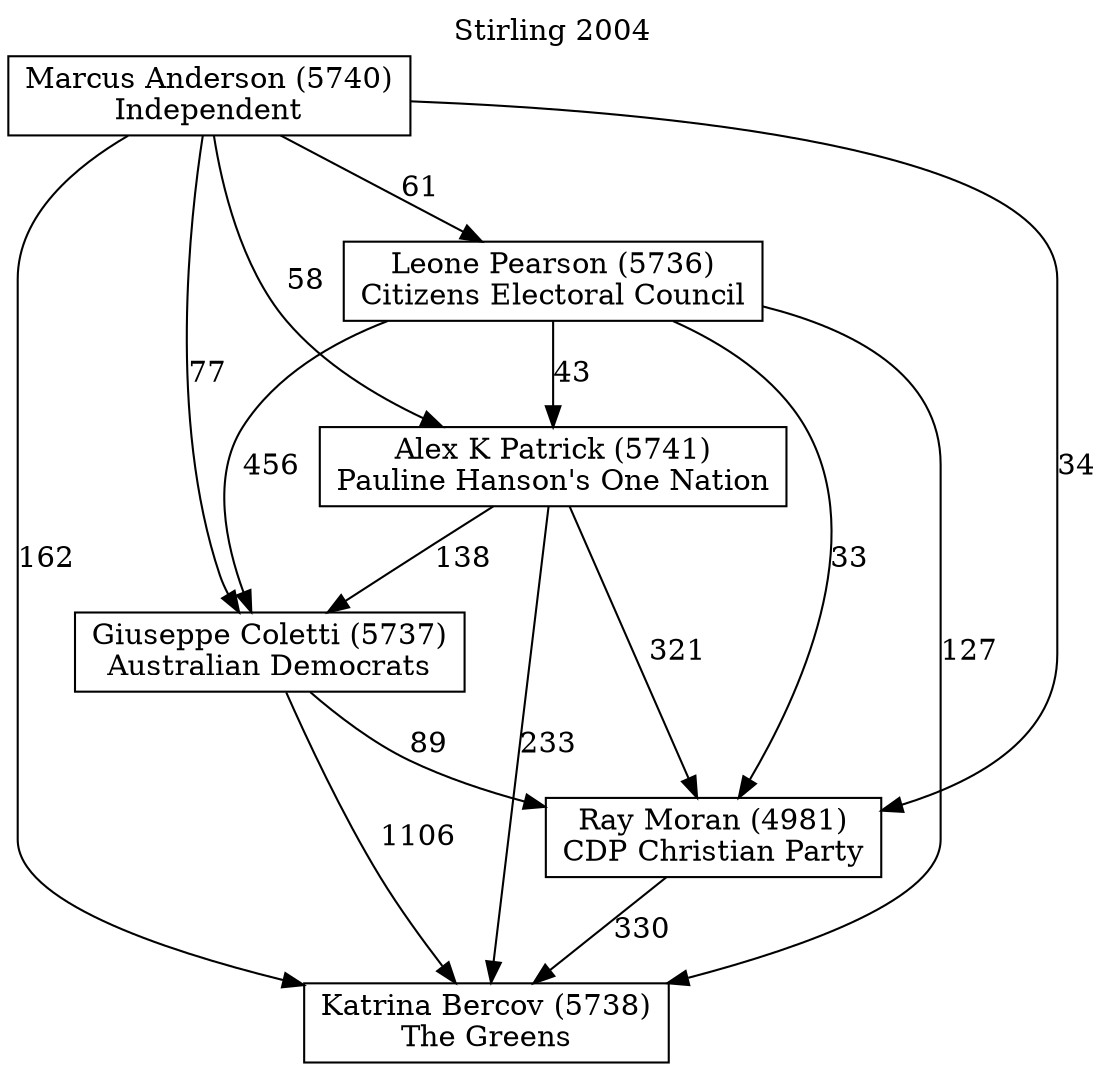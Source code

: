 // House preference flow
digraph "Katrina Bercov (5738)_Stirling_2004" {
	graph [label="Stirling 2004" labelloc=t mclimit=10]
	node [shape=box]
	"Katrina Bercov (5738)" [label="Katrina Bercov (5738)
The Greens"]
	"Ray Moran (4981)" [label="Ray Moran (4981)
CDP Christian Party"]
	"Giuseppe Coletti (5737)" [label="Giuseppe Coletti (5737)
Australian Democrats"]
	"Alex K Patrick (5741)" [label="Alex K Patrick (5741)
Pauline Hanson's One Nation"]
	"Leone Pearson (5736)" [label="Leone Pearson (5736)
Citizens Electoral Council"]
	"Marcus Anderson (5740)" [label="Marcus Anderson (5740)
Independent"]
	"Katrina Bercov (5738)" [label="Katrina Bercov (5738)
The Greens"]
	"Giuseppe Coletti (5737)" [label="Giuseppe Coletti (5737)
Australian Democrats"]
	"Alex K Patrick (5741)" [label="Alex K Patrick (5741)
Pauline Hanson's One Nation"]
	"Leone Pearson (5736)" [label="Leone Pearson (5736)
Citizens Electoral Council"]
	"Marcus Anderson (5740)" [label="Marcus Anderson (5740)
Independent"]
	"Katrina Bercov (5738)" [label="Katrina Bercov (5738)
The Greens"]
	"Alex K Patrick (5741)" [label="Alex K Patrick (5741)
Pauline Hanson's One Nation"]
	"Leone Pearson (5736)" [label="Leone Pearson (5736)
Citizens Electoral Council"]
	"Marcus Anderson (5740)" [label="Marcus Anderson (5740)
Independent"]
	"Katrina Bercov (5738)" [label="Katrina Bercov (5738)
The Greens"]
	"Leone Pearson (5736)" [label="Leone Pearson (5736)
Citizens Electoral Council"]
	"Marcus Anderson (5740)" [label="Marcus Anderson (5740)
Independent"]
	"Katrina Bercov (5738)" [label="Katrina Bercov (5738)
The Greens"]
	"Marcus Anderson (5740)" [label="Marcus Anderson (5740)
Independent"]
	"Marcus Anderson (5740)" [label="Marcus Anderson (5740)
Independent"]
	"Leone Pearson (5736)" [label="Leone Pearson (5736)
Citizens Electoral Council"]
	"Marcus Anderson (5740)" [label="Marcus Anderson (5740)
Independent"]
	"Marcus Anderson (5740)" [label="Marcus Anderson (5740)
Independent"]
	"Alex K Patrick (5741)" [label="Alex K Patrick (5741)
Pauline Hanson's One Nation"]
	"Leone Pearson (5736)" [label="Leone Pearson (5736)
Citizens Electoral Council"]
	"Marcus Anderson (5740)" [label="Marcus Anderson (5740)
Independent"]
	"Alex K Patrick (5741)" [label="Alex K Patrick (5741)
Pauline Hanson's One Nation"]
	"Marcus Anderson (5740)" [label="Marcus Anderson (5740)
Independent"]
	"Marcus Anderson (5740)" [label="Marcus Anderson (5740)
Independent"]
	"Leone Pearson (5736)" [label="Leone Pearson (5736)
Citizens Electoral Council"]
	"Marcus Anderson (5740)" [label="Marcus Anderson (5740)
Independent"]
	"Marcus Anderson (5740)" [label="Marcus Anderson (5740)
Independent"]
	"Giuseppe Coletti (5737)" [label="Giuseppe Coletti (5737)
Australian Democrats"]
	"Alex K Patrick (5741)" [label="Alex K Patrick (5741)
Pauline Hanson's One Nation"]
	"Leone Pearson (5736)" [label="Leone Pearson (5736)
Citizens Electoral Council"]
	"Marcus Anderson (5740)" [label="Marcus Anderson (5740)
Independent"]
	"Giuseppe Coletti (5737)" [label="Giuseppe Coletti (5737)
Australian Democrats"]
	"Leone Pearson (5736)" [label="Leone Pearson (5736)
Citizens Electoral Council"]
	"Marcus Anderson (5740)" [label="Marcus Anderson (5740)
Independent"]
	"Giuseppe Coletti (5737)" [label="Giuseppe Coletti (5737)
Australian Democrats"]
	"Marcus Anderson (5740)" [label="Marcus Anderson (5740)
Independent"]
	"Marcus Anderson (5740)" [label="Marcus Anderson (5740)
Independent"]
	"Leone Pearson (5736)" [label="Leone Pearson (5736)
Citizens Electoral Council"]
	"Marcus Anderson (5740)" [label="Marcus Anderson (5740)
Independent"]
	"Marcus Anderson (5740)" [label="Marcus Anderson (5740)
Independent"]
	"Alex K Patrick (5741)" [label="Alex K Patrick (5741)
Pauline Hanson's One Nation"]
	"Leone Pearson (5736)" [label="Leone Pearson (5736)
Citizens Electoral Council"]
	"Marcus Anderson (5740)" [label="Marcus Anderson (5740)
Independent"]
	"Alex K Patrick (5741)" [label="Alex K Patrick (5741)
Pauline Hanson's One Nation"]
	"Marcus Anderson (5740)" [label="Marcus Anderson (5740)
Independent"]
	"Marcus Anderson (5740)" [label="Marcus Anderson (5740)
Independent"]
	"Leone Pearson (5736)" [label="Leone Pearson (5736)
Citizens Electoral Council"]
	"Marcus Anderson (5740)" [label="Marcus Anderson (5740)
Independent"]
	"Marcus Anderson (5740)" [label="Marcus Anderson (5740)
Independent"]
	"Ray Moran (4981)" [label="Ray Moran (4981)
CDP Christian Party"]
	"Giuseppe Coletti (5737)" [label="Giuseppe Coletti (5737)
Australian Democrats"]
	"Alex K Patrick (5741)" [label="Alex K Patrick (5741)
Pauline Hanson's One Nation"]
	"Leone Pearson (5736)" [label="Leone Pearson (5736)
Citizens Electoral Council"]
	"Marcus Anderson (5740)" [label="Marcus Anderson (5740)
Independent"]
	"Ray Moran (4981)" [label="Ray Moran (4981)
CDP Christian Party"]
	"Alex K Patrick (5741)" [label="Alex K Patrick (5741)
Pauline Hanson's One Nation"]
	"Leone Pearson (5736)" [label="Leone Pearson (5736)
Citizens Electoral Council"]
	"Marcus Anderson (5740)" [label="Marcus Anderson (5740)
Independent"]
	"Ray Moran (4981)" [label="Ray Moran (4981)
CDP Christian Party"]
	"Leone Pearson (5736)" [label="Leone Pearson (5736)
Citizens Electoral Council"]
	"Marcus Anderson (5740)" [label="Marcus Anderson (5740)
Independent"]
	"Ray Moran (4981)" [label="Ray Moran (4981)
CDP Christian Party"]
	"Marcus Anderson (5740)" [label="Marcus Anderson (5740)
Independent"]
	"Marcus Anderson (5740)" [label="Marcus Anderson (5740)
Independent"]
	"Leone Pearson (5736)" [label="Leone Pearson (5736)
Citizens Electoral Council"]
	"Marcus Anderson (5740)" [label="Marcus Anderson (5740)
Independent"]
	"Marcus Anderson (5740)" [label="Marcus Anderson (5740)
Independent"]
	"Alex K Patrick (5741)" [label="Alex K Patrick (5741)
Pauline Hanson's One Nation"]
	"Leone Pearson (5736)" [label="Leone Pearson (5736)
Citizens Electoral Council"]
	"Marcus Anderson (5740)" [label="Marcus Anderson (5740)
Independent"]
	"Alex K Patrick (5741)" [label="Alex K Patrick (5741)
Pauline Hanson's One Nation"]
	"Marcus Anderson (5740)" [label="Marcus Anderson (5740)
Independent"]
	"Marcus Anderson (5740)" [label="Marcus Anderson (5740)
Independent"]
	"Leone Pearson (5736)" [label="Leone Pearson (5736)
Citizens Electoral Council"]
	"Marcus Anderson (5740)" [label="Marcus Anderson (5740)
Independent"]
	"Marcus Anderson (5740)" [label="Marcus Anderson (5740)
Independent"]
	"Giuseppe Coletti (5737)" [label="Giuseppe Coletti (5737)
Australian Democrats"]
	"Alex K Patrick (5741)" [label="Alex K Patrick (5741)
Pauline Hanson's One Nation"]
	"Leone Pearson (5736)" [label="Leone Pearson (5736)
Citizens Electoral Council"]
	"Marcus Anderson (5740)" [label="Marcus Anderson (5740)
Independent"]
	"Giuseppe Coletti (5737)" [label="Giuseppe Coletti (5737)
Australian Democrats"]
	"Leone Pearson (5736)" [label="Leone Pearson (5736)
Citizens Electoral Council"]
	"Marcus Anderson (5740)" [label="Marcus Anderson (5740)
Independent"]
	"Giuseppe Coletti (5737)" [label="Giuseppe Coletti (5737)
Australian Democrats"]
	"Marcus Anderson (5740)" [label="Marcus Anderson (5740)
Independent"]
	"Marcus Anderson (5740)" [label="Marcus Anderson (5740)
Independent"]
	"Leone Pearson (5736)" [label="Leone Pearson (5736)
Citizens Electoral Council"]
	"Marcus Anderson (5740)" [label="Marcus Anderson (5740)
Independent"]
	"Marcus Anderson (5740)" [label="Marcus Anderson (5740)
Independent"]
	"Alex K Patrick (5741)" [label="Alex K Patrick (5741)
Pauline Hanson's One Nation"]
	"Leone Pearson (5736)" [label="Leone Pearson (5736)
Citizens Electoral Council"]
	"Marcus Anderson (5740)" [label="Marcus Anderson (5740)
Independent"]
	"Alex K Patrick (5741)" [label="Alex K Patrick (5741)
Pauline Hanson's One Nation"]
	"Marcus Anderson (5740)" [label="Marcus Anderson (5740)
Independent"]
	"Marcus Anderson (5740)" [label="Marcus Anderson (5740)
Independent"]
	"Leone Pearson (5736)" [label="Leone Pearson (5736)
Citizens Electoral Council"]
	"Marcus Anderson (5740)" [label="Marcus Anderson (5740)
Independent"]
	"Marcus Anderson (5740)" [label="Marcus Anderson (5740)
Independent"]
	"Ray Moran (4981)" -> "Katrina Bercov (5738)" [label=330]
	"Giuseppe Coletti (5737)" -> "Ray Moran (4981)" [label=89]
	"Alex K Patrick (5741)" -> "Giuseppe Coletti (5737)" [label=138]
	"Leone Pearson (5736)" -> "Alex K Patrick (5741)" [label=43]
	"Marcus Anderson (5740)" -> "Leone Pearson (5736)" [label=61]
	"Giuseppe Coletti (5737)" -> "Katrina Bercov (5738)" [label=1106]
	"Alex K Patrick (5741)" -> "Katrina Bercov (5738)" [label=233]
	"Leone Pearson (5736)" -> "Katrina Bercov (5738)" [label=127]
	"Marcus Anderson (5740)" -> "Katrina Bercov (5738)" [label=162]
	"Marcus Anderson (5740)" -> "Alex K Patrick (5741)" [label=58]
	"Leone Pearson (5736)" -> "Giuseppe Coletti (5737)" [label=456]
	"Marcus Anderson (5740)" -> "Giuseppe Coletti (5737)" [label=77]
	"Alex K Patrick (5741)" -> "Ray Moran (4981)" [label=321]
	"Leone Pearson (5736)" -> "Ray Moran (4981)" [label=33]
	"Marcus Anderson (5740)" -> "Ray Moran (4981)" [label=34]
}
